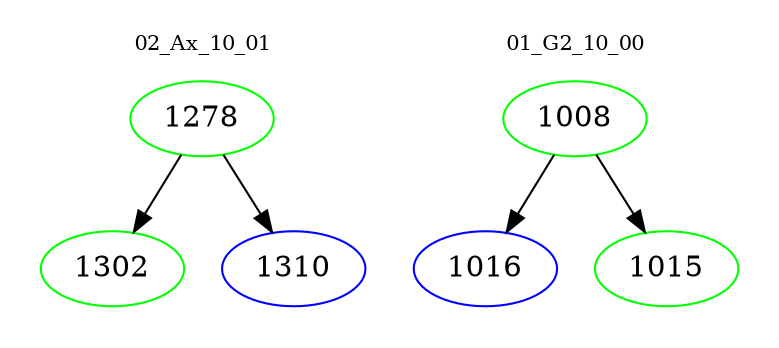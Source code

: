 digraph{
subgraph cluster_0 {
color = white
label = "02_Ax_10_01";
fontsize=10;
T0_1278 [label="1278", color="green"]
T0_1278 -> T0_1302 [color="black"]
T0_1302 [label="1302", color="green"]
T0_1278 -> T0_1310 [color="black"]
T0_1310 [label="1310", color="blue"]
}
subgraph cluster_1 {
color = white
label = "01_G2_10_00";
fontsize=10;
T1_1008 [label="1008", color="green"]
T1_1008 -> T1_1016 [color="black"]
T1_1016 [label="1016", color="blue"]
T1_1008 -> T1_1015 [color="black"]
T1_1015 [label="1015", color="green"]
}
}
